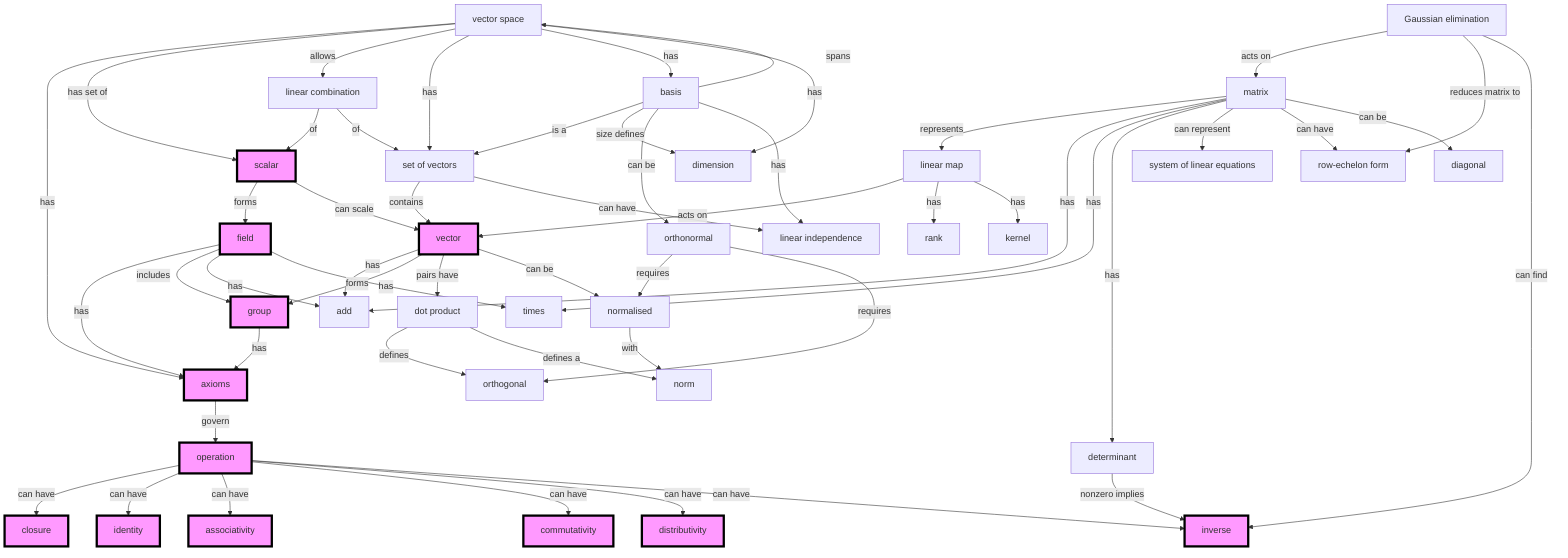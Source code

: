 graph TB
    op[operation]:::today -- can have --> closure:::today
    op -- can have --> identity:::today
    op -- can have --> associativity:::today
    op -- can have --> commutativity:::today
    op -- can have --> distributivity:::today
    op -- can have --> inverse:::today


    scalar -- forms --> field

    scalar:::today -- can scale --> vector


    vector:::today -- has  --> add
    vector:::today -- forms --> group
    vector -- pairs have --> dp[dot product]
    dp -- defines --> orthogonal
    vector -- can be --> normalised
    normalised -- with --> norm
    vs -- has --> axioms

    vs -- has set of --> scalar
    vs -- allows --> lincomb[linear combination]
    vs[vector space] -- has --> vectorset

    vs -- has --> basis

    vs -- has --> dimension

    vectorset -- contains --> vector
    basis -- spans --> vs
    lincomb -- of --> scalar
    lincomb -- of --> vectorset
    field:::today -- has --> axioms
    group:::today -- has --> axioms
    field -- includes --> group

    field -- has --> add
    field -- has  --> times
    basis -- is a --> vectorset
    basis -- size defines --> dimension
    basis -- can be -->orthonormal
    orthonormal -- requires --> normalised

    orthonormal -- requires --> orthogonal
    dp -- defines a --> norm

    lm[linear map] -- acts on --> vector
    matrix -- represents --> lm
    matrix -- has --> add
    matrix -- has --> times
    matrix -- has --> determinant
    determinant -- nonzero implies --> inverse
    matrix -- can represent --> lineq[system of linear equations]
    ge[Gaussian elimination] -- acts on --> matrix
    ge -- reduces matrix to --> ref[row-echelon form]
    matrix -- can have --> ref
    matrix -- can be --> diagonal

    vectorset[set of vectors]
    vectorset -- can have --> indep[linear independence]
    basis -- has --> indep
    lm -- has --> rank
    lm -- has --> kernel
    ge -- can find --> inverse
    axioms:::today -- govern --> op

classDef today fill:#f9f,stroke:#000,stroke-width:4px;
classDef previous fill:#fff,stroke:#000,stroke-width:4px;